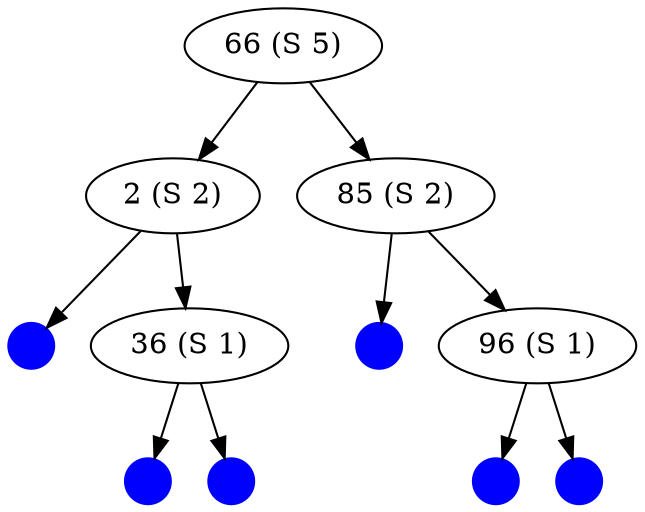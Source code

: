 digraph tree {
  {
    node[style=filled,color="blue",fillcolor="blue",shape="circle",label="",width=.3]
    l1 l2 l3 l4 l5 l6
  }
  { node[label="66 (S 5)"] n1 }
  { node[label="2 (S 2)" ] n2 }
  { node[label="85 (S 2)"] n3 }
  { node[label="36 (S 1)"] n4 }
  { node[label="96 (S 1)"] n5 }

  ordering=out;

  n1 -> n2
  n1 -> n3
  n2 -> l1
  n2 -> n4
  n3 -> l2
  n3 -> n5
  n4 -> l3
  n4 -> l4
  n5 -> l5
  n5 -> l6
}

